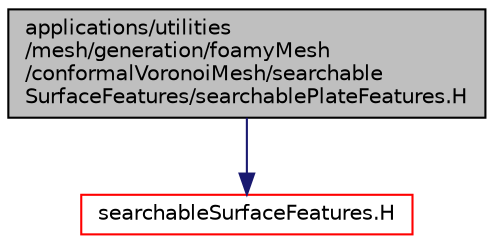 digraph "applications/utilities/mesh/generation/foamyMesh/conformalVoronoiMesh/searchableSurfaceFeatures/searchablePlateFeatures.H"
{
  bgcolor="transparent";
  edge [fontname="Helvetica",fontsize="10",labelfontname="Helvetica",labelfontsize="10"];
  node [fontname="Helvetica",fontsize="10",shape=record];
  Node1 [label="applications/utilities\l/mesh/generation/foamyMesh\l/conformalVoronoiMesh/searchable\lSurfaceFeatures/searchablePlateFeatures.H",height=0.2,width=0.4,color="black", fillcolor="grey75", style="filled", fontcolor="black"];
  Node1 -> Node2 [color="midnightblue",fontsize="10",style="solid",fontname="Helvetica"];
  Node2 [label="searchableSurfaceFeatures.H",height=0.2,width=0.4,color="red",URL="$a04254.html"];
}
